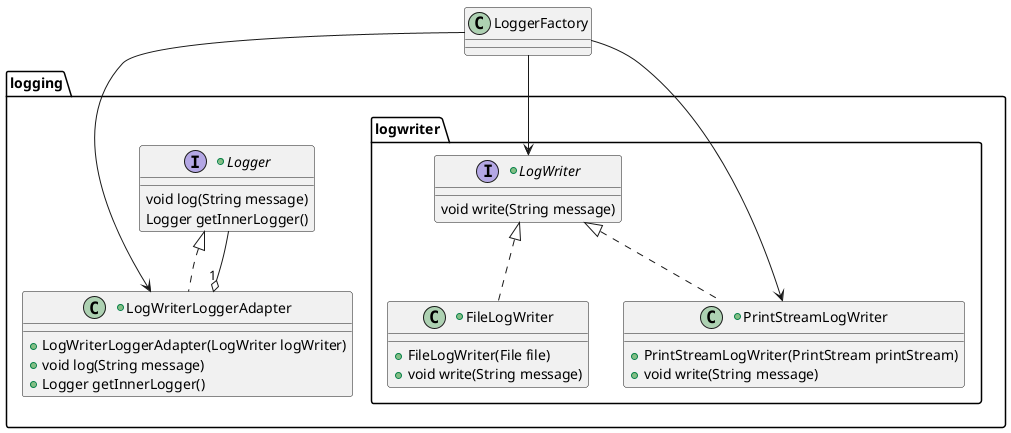 @startuml LogWriterLoggerAdapter

package logging {
    package logwriter {
        +class FileLogWriter implements LogWriter {
            + FileLogWriter(File file)
            + void write(String message)
        }

        +interface LogWriter {
            void write(String message)
        }

        +class PrintStreamLogWriter implements LogWriter {
            + PrintStreamLogWriter(PrintStream printStream)
            + void write(String message)
        }
    } /' end package: logwriter '/

    +interface Logger {
        void log(String message)
        Logger getInnerLogger()
    }

    +class LogWriterLoggerAdapter implements Logger {
        + LogWriterLoggerAdapter(LogWriter logWriter)
        + void log(String message)
        + Logger getInnerLogger()
    }

}

LoggerFactory --> LogWriter /' usage? '/
LoggerFactory --> LogWriterLoggerAdapter
LoggerFactory --> PrintStreamLogWriter
LogWriterLoggerAdapter "1" o-- Logger
@enduml

